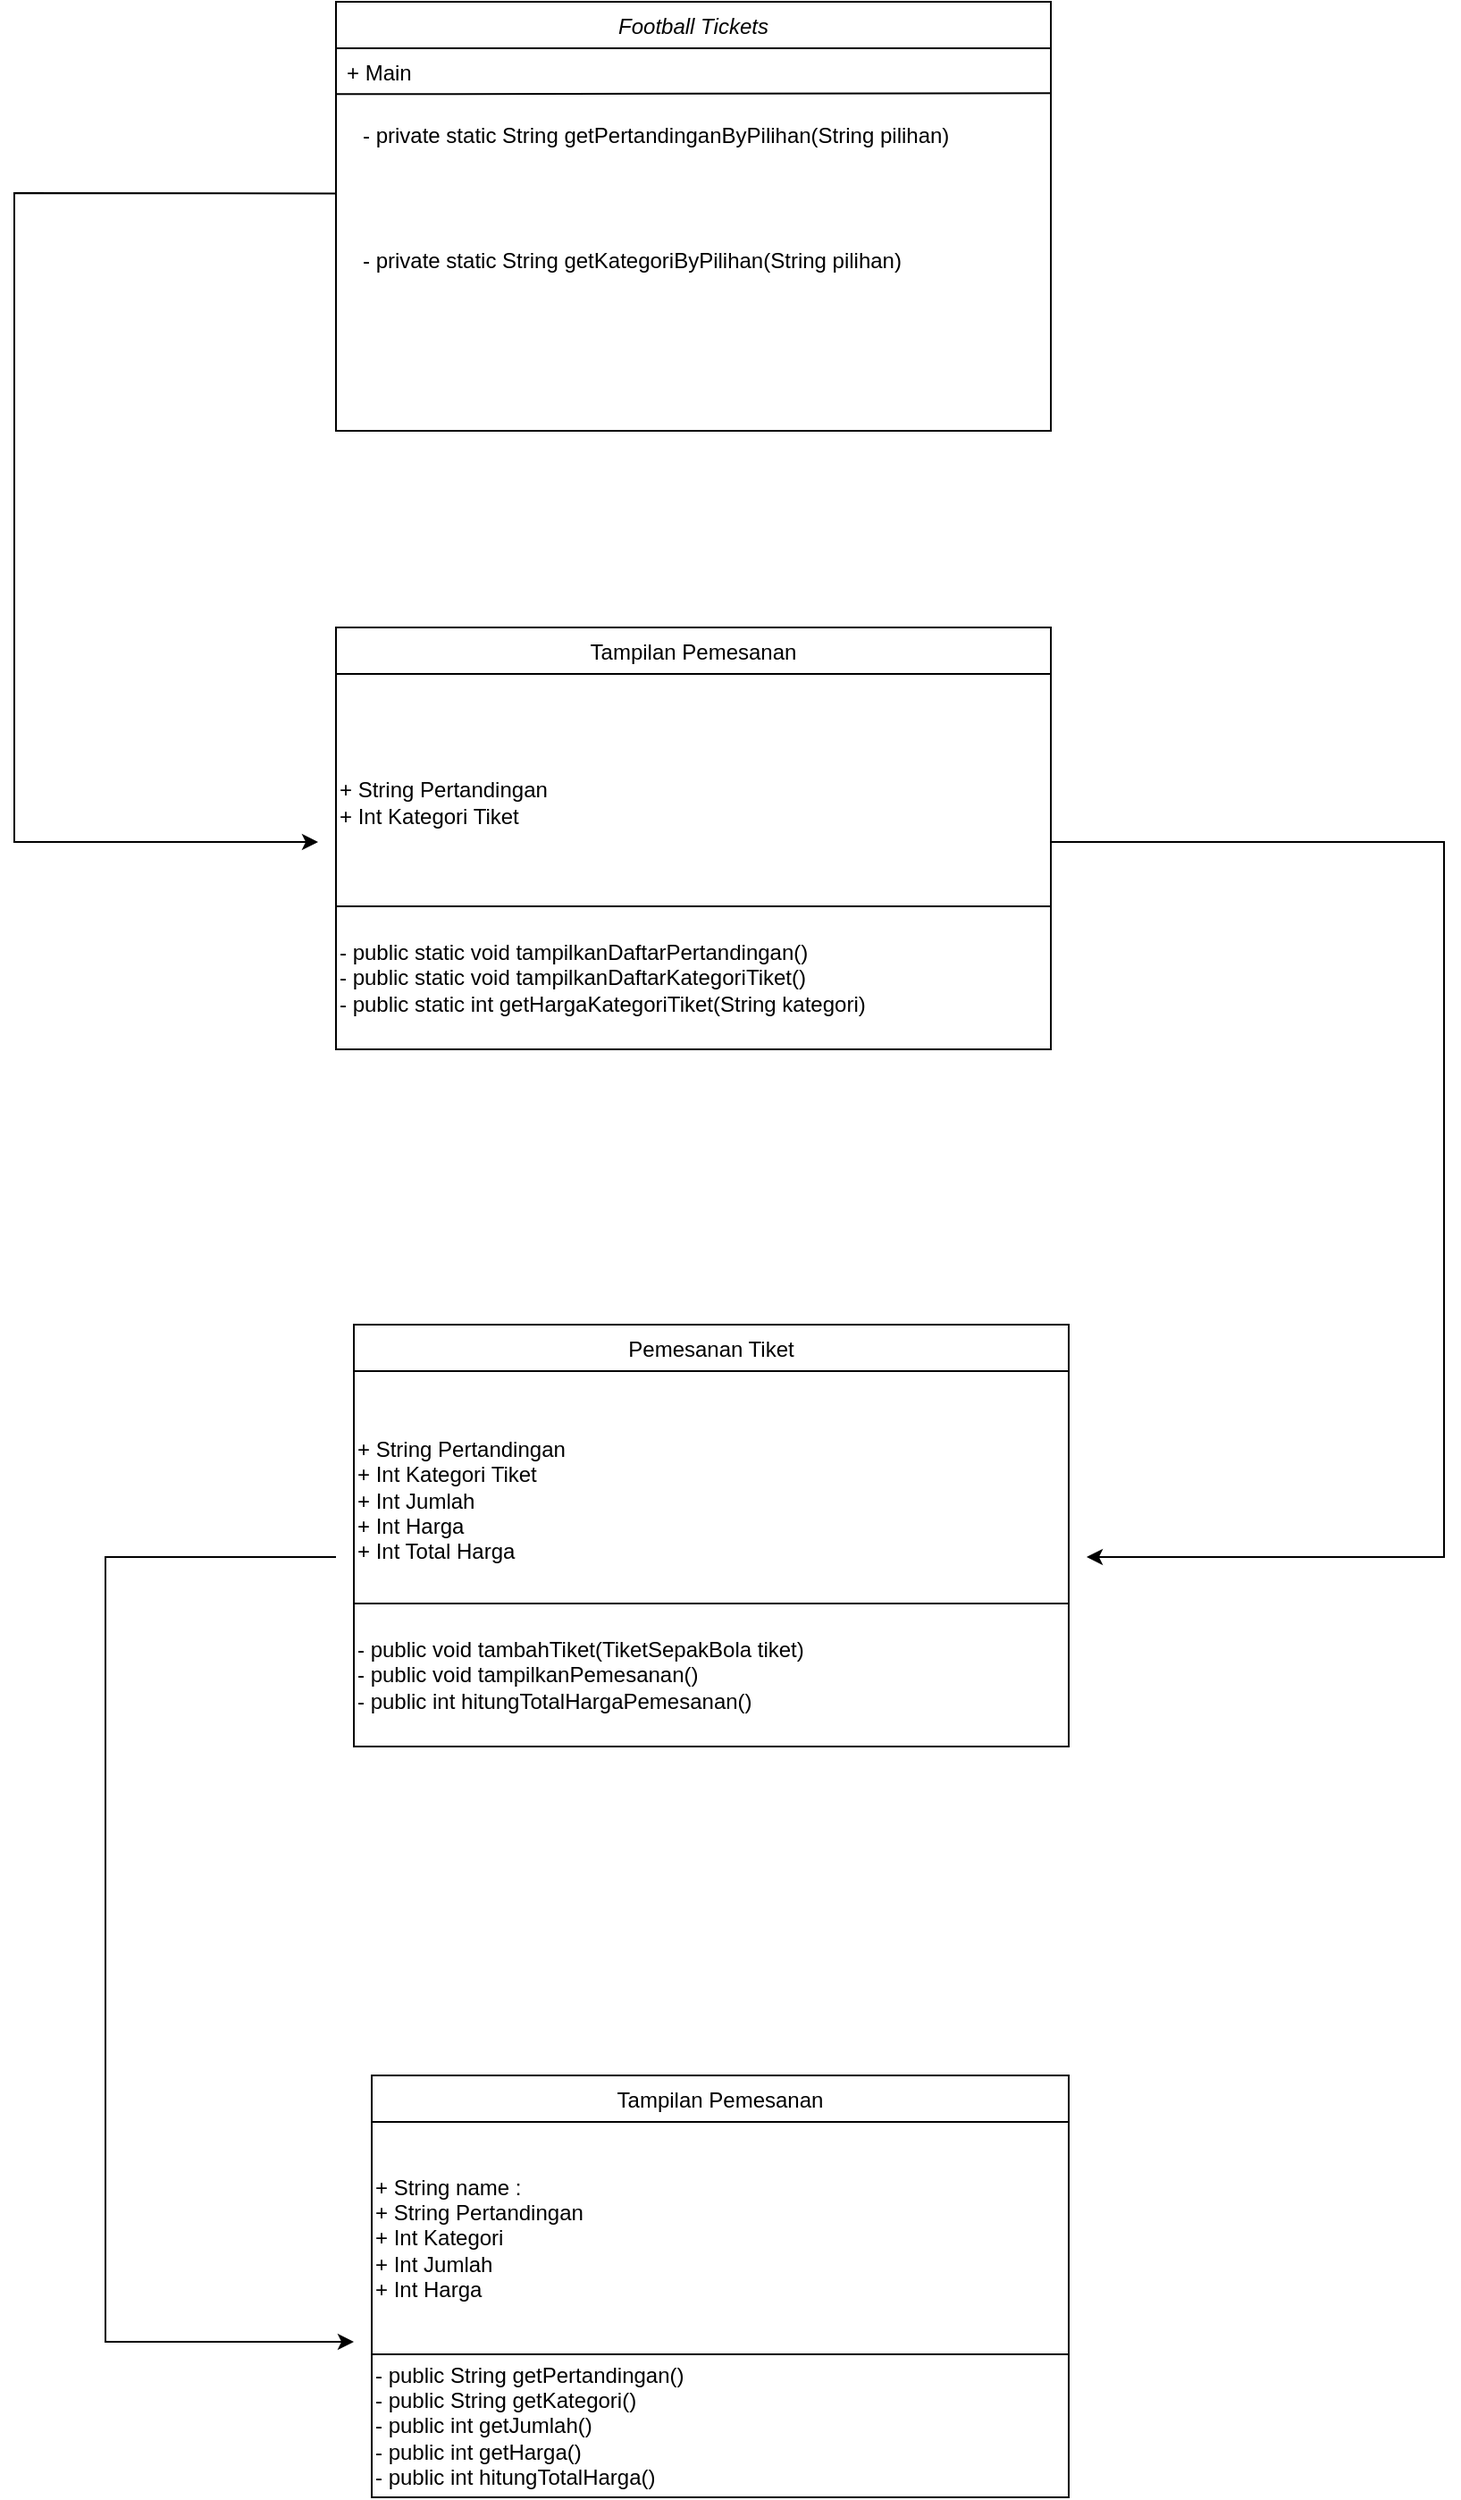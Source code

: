 <mxfile version="22.1.11" type="device">
  <diagram id="C5RBs43oDa-KdzZeNtuy" name="Page-1">
    <mxGraphModel dx="1001" dy="574" grid="1" gridSize="10" guides="1" tooltips="1" connect="1" arrows="1" fold="1" page="1" pageScale="1" pageWidth="827" pageHeight="1169" math="0" shadow="0">
      <root>
        <mxCell id="WIyWlLk6GJQsqaUBKTNV-0" />
        <mxCell id="WIyWlLk6GJQsqaUBKTNV-1" parent="WIyWlLk6GJQsqaUBKTNV-0" />
        <mxCell id="zkfFHV4jXpPFQw0GAbJ--0" value="Football Tickets" style="swimlane;fontStyle=2;align=center;verticalAlign=top;childLayout=stackLayout;horizontal=1;startSize=26;horizontalStack=0;resizeParent=1;resizeLast=0;collapsible=1;marginBottom=0;rounded=0;shadow=0;strokeWidth=1;" parent="WIyWlLk6GJQsqaUBKTNV-1" vertex="1">
          <mxGeometry x="630" y="430" width="400" height="240" as="geometry">
            <mxRectangle x="230" y="140" width="160" height="26" as="alternateBounds" />
          </mxGeometry>
        </mxCell>
        <mxCell id="zkfFHV4jXpPFQw0GAbJ--1" value="+ Main" style="text;align=left;verticalAlign=top;spacingLeft=4;spacingRight=4;overflow=hidden;rotatable=0;points=[[0,0.5],[1,0.5]];portConstraint=eastwest;" parent="zkfFHV4jXpPFQw0GAbJ--0" vertex="1">
          <mxGeometry y="26" width="400" height="26" as="geometry" />
        </mxCell>
        <mxCell id="H98Xdf9Eu2yJbi8YoaBB-1" value="" style="endArrow=none;html=1;rounded=0;exitX=0.008;exitY=1.111;exitDx=0;exitDy=0;exitPerimeter=0;entryX=1.001;entryY=0.966;entryDx=0;entryDy=0;entryPerimeter=0;" edge="1" parent="zkfFHV4jXpPFQw0GAbJ--0" target="zkfFHV4jXpPFQw0GAbJ--1">
          <mxGeometry width="50" height="50" relative="1" as="geometry">
            <mxPoint x="8.527e-14" y="51.666" as="sourcePoint" />
            <mxPoint x="160" y="51.78" as="targetPoint" />
          </mxGeometry>
        </mxCell>
        <mxCell id="zkfFHV4jXpPFQw0GAbJ--2" value="- private static String getPertandinganByPilihan(String pilihan)&#xa;&#xa;&#xa;&#xa;&#xa;- private static String getKategoriByPilihan(String pilihan)&#xa;&#xa;&#xa;&#xa;&#xa;&#xa;&#xa;" style="text;align=left;verticalAlign=top;spacingLeft=4;spacingRight=4;overflow=hidden;rotatable=0;points=[[0,0.5],[1,0.5]];portConstraint=eastwest;rounded=0;shadow=0;html=0;spacing=11;" parent="zkfFHV4jXpPFQw0GAbJ--0" vertex="1">
          <mxGeometry y="52" width="400" height="188" as="geometry" />
        </mxCell>
        <mxCell id="zkfFHV4jXpPFQw0GAbJ--17" value="Pemesanan Tiket" style="swimlane;fontStyle=0;align=center;verticalAlign=top;childLayout=stackLayout;horizontal=1;startSize=26;horizontalStack=0;resizeParent=1;resizeLast=0;collapsible=1;marginBottom=0;rounded=0;shadow=0;strokeWidth=1;" parent="WIyWlLk6GJQsqaUBKTNV-1" vertex="1">
          <mxGeometry x="640" y="1170" width="400" height="236" as="geometry">
            <mxRectangle x="550" y="140" width="160" height="26" as="alternateBounds" />
          </mxGeometry>
        </mxCell>
        <mxCell id="H98Xdf9Eu2yJbi8YoaBB-14" value="&lt;br style=&quot;border-color: var(--border-color);&quot;&gt;&lt;span style=&quot;border-color: var(--border-color);&quot;&gt;+ String&amp;nbsp;Pertandingan&lt;/span&gt;&lt;br style=&quot;border-color: var(--border-color);&quot;&gt;&lt;span style=&quot;border-color: var(--border-color);&quot;&gt;+ Int Kategori Tiket&lt;/span&gt;&lt;br style=&quot;border-color: var(--border-color);&quot;&gt;&lt;span style=&quot;border-color: var(--border-color);&quot;&gt;+ Int&amp;nbsp;Jumlah&lt;/span&gt;&lt;br style=&quot;border-color: var(--border-color);&quot;&gt;&lt;span style=&quot;border-color: var(--border-color);&quot;&gt;+ Int&amp;nbsp;Harga&lt;/span&gt;&lt;br style=&quot;border-color: var(--border-color);&quot;&gt;&lt;div style=&quot;&quot;&gt;&lt;span style=&quot;background-color: initial;&quot;&gt;+ Int Total Harga&lt;/span&gt;&lt;/div&gt;" style="rounded=0;whiteSpace=wrap;html=1;align=left;" vertex="1" parent="zkfFHV4jXpPFQw0GAbJ--17">
          <mxGeometry y="26" width="400" height="130" as="geometry" />
        </mxCell>
        <mxCell id="H98Xdf9Eu2yJbi8YoaBB-16" value="- public void tambahTiket(TiketSepakBola tiket)&lt;br style=&quot;border-color: var(--border-color); padding: 0px; margin: 0px;&quot;&gt;&lt;span style=&quot;border-color: var(--border-color);&quot;&gt;-&amp;nbsp;public void tampilkanPemesanan()&lt;/span&gt;&lt;br style=&quot;border-color: var(--border-color); padding: 0px; margin: 0px;&quot;&gt;&lt;span style=&quot;border-color: var(--border-color);&quot;&gt;-&amp;nbsp;public int hitungTotalHargaPemesanan()&lt;/span&gt;" style="rounded=0;whiteSpace=wrap;html=1;align=left;" vertex="1" parent="zkfFHV4jXpPFQw0GAbJ--17">
          <mxGeometry y="156" width="400" height="80" as="geometry" />
        </mxCell>
        <mxCell id="H98Xdf9Eu2yJbi8YoaBB-15" value="" style="rounded=0;whiteSpace=wrap;html=1;" vertex="1" parent="zkfFHV4jXpPFQw0GAbJ--17">
          <mxGeometry y="236" width="400" as="geometry" />
        </mxCell>
        <mxCell id="H98Xdf9Eu2yJbi8YoaBB-21" value="Tampilan Pemesanan" style="swimlane;fontStyle=0;align=center;verticalAlign=top;childLayout=stackLayout;horizontal=1;startSize=26;horizontalStack=0;resizeParent=1;resizeLast=0;collapsible=1;marginBottom=0;rounded=0;shadow=0;strokeWidth=1;" vertex="1" parent="WIyWlLk6GJQsqaUBKTNV-1">
          <mxGeometry x="630" y="780" width="400" height="236" as="geometry">
            <mxRectangle x="550" y="140" width="160" height="26" as="alternateBounds" />
          </mxGeometry>
        </mxCell>
        <mxCell id="H98Xdf9Eu2yJbi8YoaBB-22" value="&lt;br style=&quot;border-color: var(--border-color);&quot;&gt;&lt;span style=&quot;border-color: var(--border-color);&quot;&gt;+ String&amp;nbsp;Pertandingan&lt;/span&gt;&lt;br style=&quot;border-color: var(--border-color);&quot;&gt;&lt;span style=&quot;border-color: var(--border-color);&quot;&gt;+ Int Kategori Tiket&lt;/span&gt;" style="rounded=0;whiteSpace=wrap;html=1;align=left;" vertex="1" parent="H98Xdf9Eu2yJbi8YoaBB-21">
          <mxGeometry y="26" width="400" height="130" as="geometry" />
        </mxCell>
        <mxCell id="H98Xdf9Eu2yJbi8YoaBB-23" value="-&amp;nbsp;public static void tampilkanDaftarPertandingan()&lt;br style=&quot;border-color: var(--border-color); padding: 0px; margin: 0px;&quot;&gt;&lt;span style=&quot;&quot;&gt;-&amp;nbsp;public static void tampilkanDaftarKategoriTiket()&lt;/span&gt;&lt;br style=&quot;border-color: var(--border-color); padding: 0px; margin: 0px;&quot;&gt;&lt;span style=&quot;&quot;&gt;- public static int getHargaKategoriTiket(String kategori)&lt;/span&gt;" style="rounded=0;whiteSpace=wrap;html=1;align=left;" vertex="1" parent="H98Xdf9Eu2yJbi8YoaBB-21">
          <mxGeometry y="156" width="400" height="80" as="geometry" />
        </mxCell>
        <mxCell id="H98Xdf9Eu2yJbi8YoaBB-24" value="" style="rounded=0;whiteSpace=wrap;html=1;" vertex="1" parent="H98Xdf9Eu2yJbi8YoaBB-21">
          <mxGeometry y="236" width="400" as="geometry" />
        </mxCell>
        <mxCell id="H98Xdf9Eu2yJbi8YoaBB-26" value="Tampilan Pemesanan" style="swimlane;fontStyle=0;align=center;verticalAlign=top;childLayout=stackLayout;horizontal=1;startSize=26;horizontalStack=0;resizeParent=1;resizeLast=0;collapsible=1;marginBottom=0;rounded=0;shadow=0;strokeWidth=1;" vertex="1" parent="WIyWlLk6GJQsqaUBKTNV-1">
          <mxGeometry x="650" y="1590" width="390" height="236" as="geometry">
            <mxRectangle x="550" y="140" width="160" height="26" as="alternateBounds" />
          </mxGeometry>
        </mxCell>
        <mxCell id="H98Xdf9Eu2yJbi8YoaBB-27" value="+ String name :&lt;br style=&quot;border-color: var(--border-color);&quot;&gt;+ String&amp;nbsp;Pertandingan&lt;br style=&quot;border-color: var(--border-color);&quot;&gt;&lt;span style=&quot;border-color: var(--border-color);&quot;&gt;+ Int Kategori&lt;/span&gt;&lt;br style=&quot;border-color: var(--border-color);&quot;&gt;&lt;span style=&quot;border-color: var(--border-color);&quot;&gt;+ Int&amp;nbsp;Jumlah&lt;/span&gt;&lt;br style=&quot;border-color: var(--border-color);&quot;&gt;&lt;span style=&quot;border-color: var(--border-color);&quot;&gt;+ Int&amp;nbsp;Harga&lt;/span&gt;" style="rounded=0;whiteSpace=wrap;html=1;align=left;" vertex="1" parent="H98Xdf9Eu2yJbi8YoaBB-26">
          <mxGeometry y="26" width="390" height="130" as="geometry" />
        </mxCell>
        <mxCell id="H98Xdf9Eu2yJbi8YoaBB-28" value="-&amp;nbsp;public String getPertandingan()&lt;br style=&quot;border-color: var(--border-color); padding: 0px; margin: 0px;&quot;&gt;-&amp;nbsp;public String getKategori()&lt;br style=&quot;border-color: var(--border-color); padding: 0px; margin: 0px;&quot;&gt;-&amp;nbsp;public int getJumlah()&lt;br style=&quot;border-color: var(--border-color); padding: 0px; margin: 0px;&quot;&gt;-&amp;nbsp;public int getHarga()&lt;br style=&quot;border-color: var(--border-color); padding: 0px; margin: 0px;&quot;&gt;-&amp;nbsp;public int hitungTotalHarga()" style="rounded=0;whiteSpace=wrap;html=1;align=left;" vertex="1" parent="H98Xdf9Eu2yJbi8YoaBB-26">
          <mxGeometry y="156" width="390" height="80" as="geometry" />
        </mxCell>
        <mxCell id="H98Xdf9Eu2yJbi8YoaBB-29" value="" style="rounded=0;whiteSpace=wrap;html=1;" vertex="1" parent="H98Xdf9Eu2yJbi8YoaBB-26">
          <mxGeometry y="236" width="390" as="geometry" />
        </mxCell>
        <mxCell id="H98Xdf9Eu2yJbi8YoaBB-32" value="" style="endArrow=classic;html=1;rounded=0;exitX=-0.007;exitY=0.294;exitDx=0;exitDy=0;exitPerimeter=0;" edge="1" parent="WIyWlLk6GJQsqaUBKTNV-1">
          <mxGeometry width="50" height="50" relative="1" as="geometry">
            <mxPoint x="630" y="537.272" as="sourcePoint" />
            <mxPoint x="620" y="900" as="targetPoint" />
            <Array as="points">
              <mxPoint x="450" y="537" />
              <mxPoint x="450" y="900" />
            </Array>
          </mxGeometry>
        </mxCell>
        <mxCell id="H98Xdf9Eu2yJbi8YoaBB-34" value="" style="endArrow=classic;html=1;rounded=0;" edge="1" parent="WIyWlLk6GJQsqaUBKTNV-1">
          <mxGeometry width="50" height="50" relative="1" as="geometry">
            <mxPoint x="1030" y="900" as="sourcePoint" />
            <mxPoint x="1050" y="1300" as="targetPoint" />
            <Array as="points">
              <mxPoint x="1250" y="900" />
              <mxPoint x="1250" y="1300" />
              <mxPoint x="1130" y="1300" />
            </Array>
          </mxGeometry>
        </mxCell>
        <mxCell id="H98Xdf9Eu2yJbi8YoaBB-38" value="" style="endArrow=classic;html=1;rounded=0;" edge="1" parent="WIyWlLk6GJQsqaUBKTNV-1">
          <mxGeometry width="50" height="50" relative="1" as="geometry">
            <mxPoint x="630" y="1300" as="sourcePoint" />
            <mxPoint x="640" y="1739" as="targetPoint" />
            <Array as="points">
              <mxPoint x="501" y="1300" />
              <mxPoint x="501" y="1739" />
            </Array>
          </mxGeometry>
        </mxCell>
      </root>
    </mxGraphModel>
  </diagram>
</mxfile>

